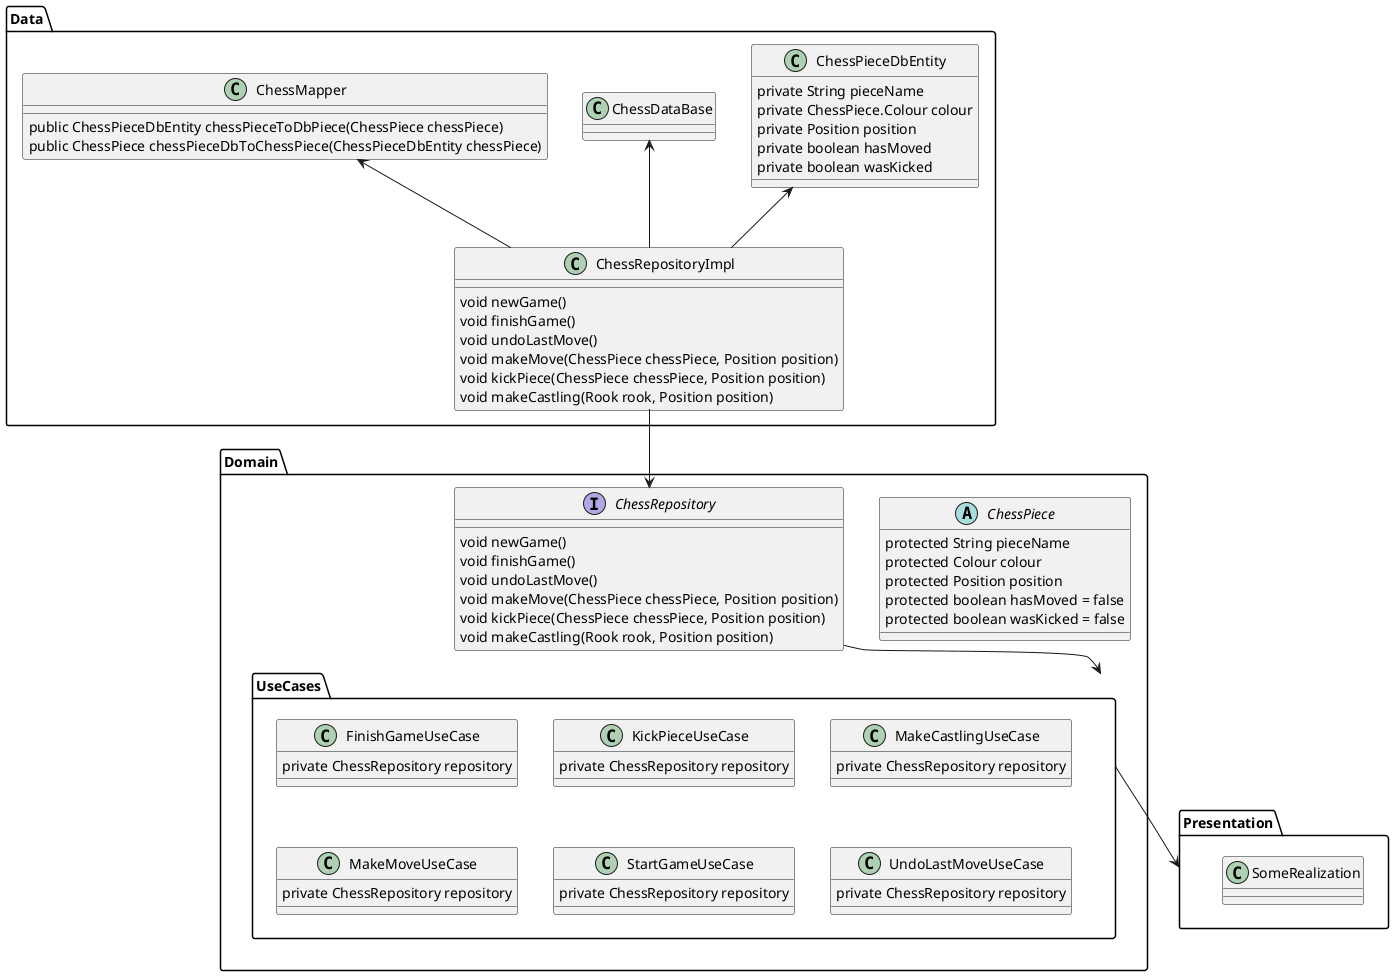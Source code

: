 @startuml

package Domain{
abstract class ChessPiece {
    protected String pieceName
    protected Colour colour
    protected Position position
    protected boolean hasMoved = false
    protected boolean wasKicked = false
    }

interface ChessRepository{
void newGame()
void finishGame()
void undoLastMove()
void makeMove(ChessPiece chessPiece, Position position)
void kickPiece(ChessPiece chessPiece, Position position)
void makeCastling(Rook rook, Position position)
}

package UseCases{
class FinishGameUseCase{
private ChessRepository repository
}

class KickPieceUseCase{
private ChessRepository repository
}

class MakeCastlingUseCase{
private ChessRepository repository
}

class MakeMoveUseCase{
private ChessRepository repository
}

class StartGameUseCase{
private ChessRepository repository
}

class UndoLastMoveUseCase{
private ChessRepository repository
}
}
}



package Data{
class ChessRepositoryImpl{
void newGame()
void finishGame()
void undoLastMove()
void makeMove(ChessPiece chessPiece, Position position)
void kickPiece(ChessPiece chessPiece, Position position)
void makeCastling(Rook rook, Position position)
}
class ChessPieceDbEntity {
    private String pieceName
    private ChessPiece.Colour colour
    private Position position
    private boolean hasMoved
    private boolean wasKicked
    }
    class ChessDataBase

    class ChessMapper {
        public ChessPieceDbEntity chessPieceToDbPiece(ChessPiece chessPiece)
        public ChessPiece chessPieceDbToChessPiece(ChessPieceDbEntity chessPiece)
}
ChessPieceDbEntity<--ChessRepositoryImpl
ChessMapper<--ChessRepositoryImpl
ChessDataBase<--ChessRepositoryImpl
}

package Presentation{
class SomeRealization
}

ChessRepository-->UseCases
ChessRepositoryImpl-->ChessRepository
UseCases-->Presentation


@enduml